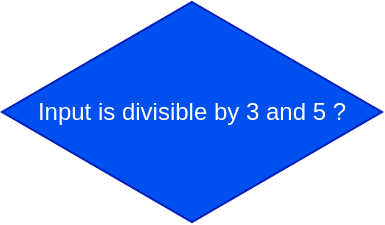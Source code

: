 <mxfile version="24.6.5" type="device">
  <diagram id="iFWBOWARisMdwK-snS9e" name="Page-1">
    <mxGraphModel dx="1434" dy="756" grid="1" gridSize="10" guides="1" tooltips="1" connect="1" arrows="1" fold="1" page="1" pageScale="1" pageWidth="850" pageHeight="1100" math="0" shadow="0">
      <root>
        <mxCell id="edge-1" value="" style="edgeStyle=orthogonalEdgeStyle;rounded=0;orthogonalLoop=1;jettySize=auto;html=1;" parent="1" source="node-1" target="node-2" edge="1">
          <mxGeometry relative="1" as="geometry" />
        </mxCell>
        <mxCell id="node-1" value="" style="ellipse;whiteSpace=wrap;html=1;" parent="1" vertex="1">
          <mxGeometry x="120" y="500" width="50" height="50" as="geometry" />
        </mxCell>
        <mxCell id="node-2" value="Input is divisible by 3 and 5 ?" style="rhombus;whiteSpace=wrap;html=1;fillColor=#0050ef;fontColor=#ffffff;strokeColor=#001DBC;" parent="1" vertex="1">
          <mxGeometry x="230" y="470" width="190" height="110" as="geometry" />
        </mxCell>
      </root>
    </mxGraphModel>
  </diagram>
</mxfile>
